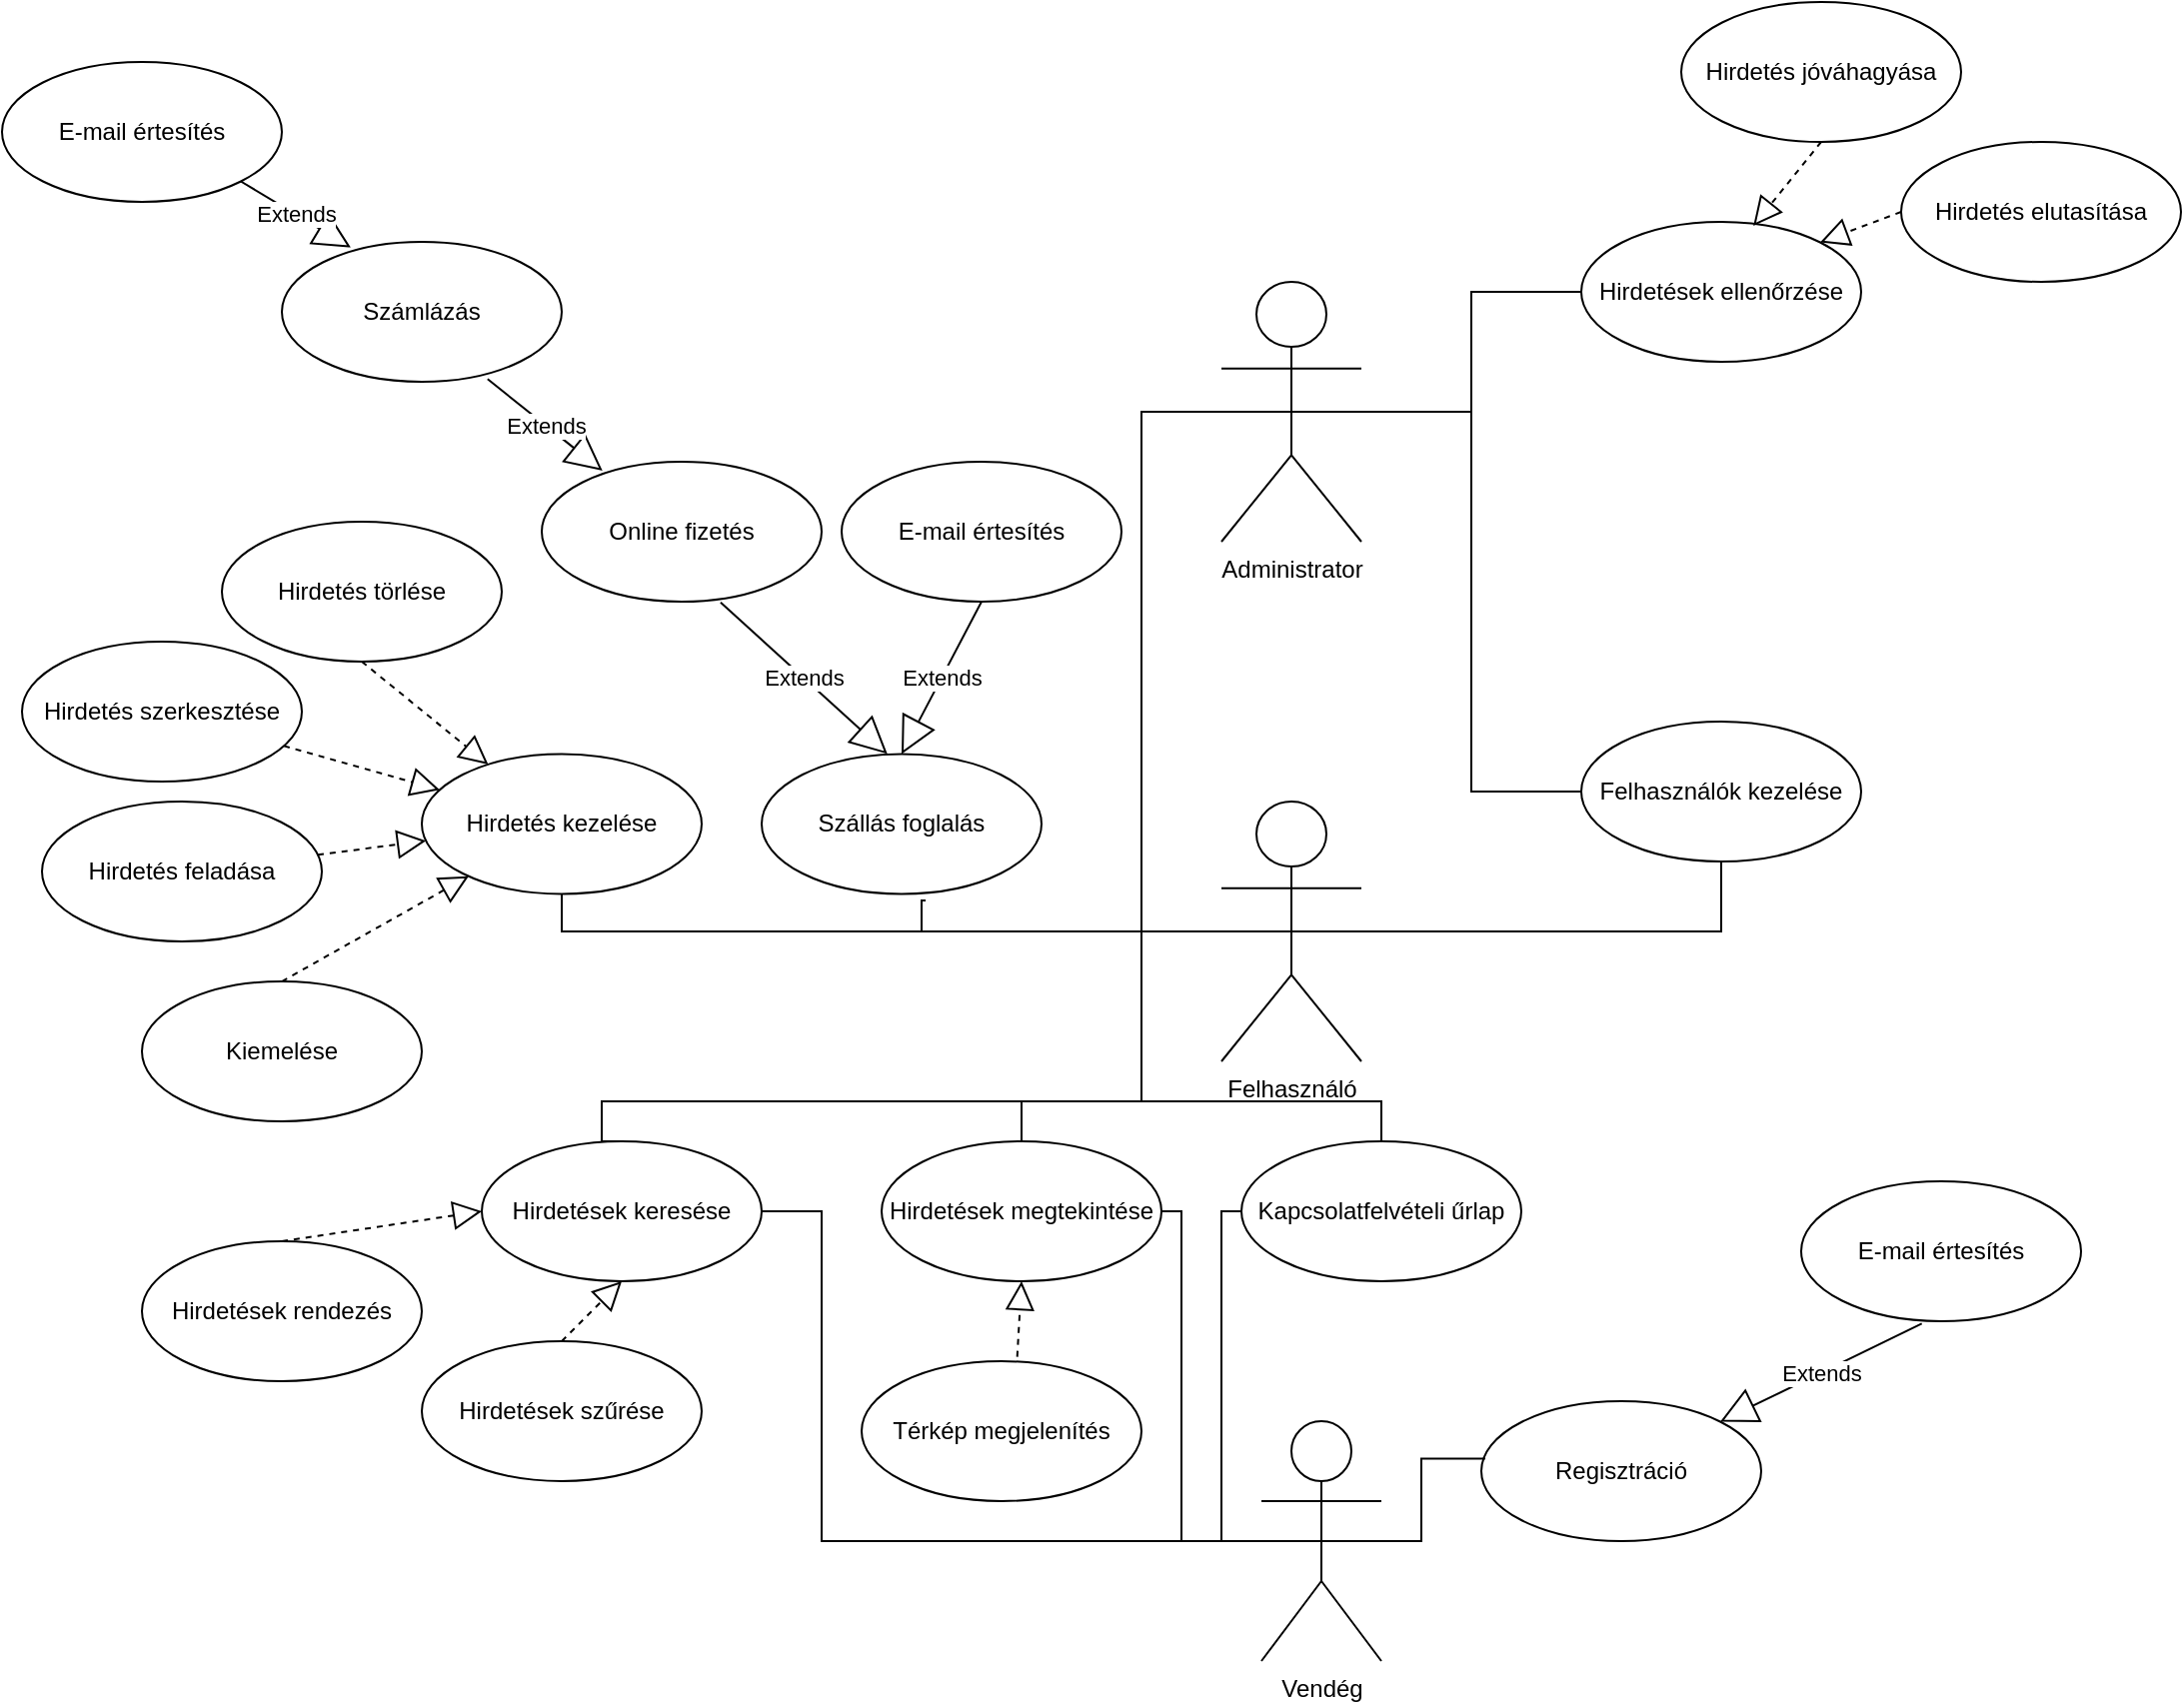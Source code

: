 <mxfile version="20.4.0" type="github">
  <diagram id="vCDDxRoxCiJaGm33c0gr" name="1 oldal">
    <mxGraphModel dx="1378" dy="953" grid="1" gridSize="10" guides="1" tooltips="1" connect="1" arrows="1" fold="1" page="1" pageScale="1" pageWidth="1920" pageHeight="1200" math="0" shadow="0">
      <root>
        <mxCell id="0" />
        <mxCell id="1" parent="0" />
        <mxCell id="1Sj-9uh8qt3EI9mCbqQE-1" value="Felhasználó&lt;br&gt;" style="shape=umlActor;verticalLabelPosition=bottom;verticalAlign=top;html=1;" vertex="1" parent="1">
          <mxGeometry x="890" y="480" width="70" height="130" as="geometry" />
        </mxCell>
        <mxCell id="1Sj-9uh8qt3EI9mCbqQE-3" value="Felhasználók kezelése" style="ellipse;whiteSpace=wrap;html=1;" vertex="1" parent="1">
          <mxGeometry x="1070" y="440" width="140" height="70" as="geometry" />
        </mxCell>
        <mxCell id="1Sj-9uh8qt3EI9mCbqQE-4" value="Administrator" style="shape=umlActor;verticalLabelPosition=bottom;verticalAlign=top;html=1;" vertex="1" parent="1">
          <mxGeometry x="890" y="220" width="70" height="130" as="geometry" />
        </mxCell>
        <mxCell id="1Sj-9uh8qt3EI9mCbqQE-7" value="Hirdetések ellenőrzése" style="ellipse;whiteSpace=wrap;html=1;" vertex="1" parent="1">
          <mxGeometry x="1070" y="190" width="140" height="70" as="geometry" />
        </mxCell>
        <mxCell id="1Sj-9uh8qt3EI9mCbqQE-8" value="Hirdetés kezelése" style="ellipse;whiteSpace=wrap;html=1;" vertex="1" parent="1">
          <mxGeometry x="490" y="456.25" width="140" height="70" as="geometry" />
        </mxCell>
        <mxCell id="1Sj-9uh8qt3EI9mCbqQE-9" value="Hirdetés törlése" style="ellipse;whiteSpace=wrap;html=1;" vertex="1" parent="1">
          <mxGeometry x="390" y="340" width="140" height="70" as="geometry" />
        </mxCell>
        <mxCell id="1Sj-9uh8qt3EI9mCbqQE-10" value="Hirdetés szerkesztése" style="ellipse;whiteSpace=wrap;html=1;" vertex="1" parent="1">
          <mxGeometry x="290" y="400" width="140" height="70" as="geometry" />
        </mxCell>
        <mxCell id="1Sj-9uh8qt3EI9mCbqQE-11" value="Hirdetés feladása" style="ellipse;whiteSpace=wrap;html=1;" vertex="1" parent="1">
          <mxGeometry x="300" y="480" width="140" height="70" as="geometry" />
        </mxCell>
        <mxCell id="1Sj-9uh8qt3EI9mCbqQE-12" value="Kiemelése" style="ellipse;whiteSpace=wrap;html=1;" vertex="1" parent="1">
          <mxGeometry x="350" y="570" width="140" height="70" as="geometry" />
        </mxCell>
        <mxCell id="1Sj-9uh8qt3EI9mCbqQE-14" value="" style="endArrow=block;dashed=1;endFill=0;endSize=12;html=1;rounded=0;exitX=0.5;exitY=1;exitDx=0;exitDy=0;" edge="1" parent="1" source="1Sj-9uh8qt3EI9mCbqQE-9" target="1Sj-9uh8qt3EI9mCbqQE-8">
          <mxGeometry width="160" relative="1" as="geometry">
            <mxPoint x="1250.081" y="390.001" as="sourcePoint" />
            <mxPoint x="1240" y="470.83" as="targetPoint" />
          </mxGeometry>
        </mxCell>
        <mxCell id="1Sj-9uh8qt3EI9mCbqQE-15" value="" style="endArrow=block;dashed=1;endFill=0;endSize=12;html=1;rounded=0;" edge="1" parent="1" source="1Sj-9uh8qt3EI9mCbqQE-10" target="1Sj-9uh8qt3EI9mCbqQE-8">
          <mxGeometry width="160" relative="1" as="geometry">
            <mxPoint x="1198.608" y="476.252" as="sourcePoint" />
            <mxPoint x="1140.001" y="526.038" as="targetPoint" />
          </mxGeometry>
        </mxCell>
        <mxCell id="1Sj-9uh8qt3EI9mCbqQE-16" value="" style="endArrow=block;dashed=1;endFill=0;endSize=12;html=1;rounded=0;" edge="1" parent="1" source="1Sj-9uh8qt3EI9mCbqQE-11" target="1Sj-9uh8qt3EI9mCbqQE-8">
          <mxGeometry width="160" relative="1" as="geometry">
            <mxPoint x="1184.218" y="451.332" as="sourcePoint" />
            <mxPoint x="1125.611" y="501.118" as="targetPoint" />
          </mxGeometry>
        </mxCell>
        <mxCell id="1Sj-9uh8qt3EI9mCbqQE-17" value="" style="endArrow=block;dashed=1;endFill=0;endSize=12;html=1;rounded=0;exitX=0.5;exitY=0;exitDx=0;exitDy=0;" edge="1" parent="1" source="1Sj-9uh8qt3EI9mCbqQE-12" target="1Sj-9uh8qt3EI9mCbqQE-8">
          <mxGeometry width="160" relative="1" as="geometry">
            <mxPoint x="1194.218" y="461.332" as="sourcePoint" />
            <mxPoint x="1135.611" y="511.118" as="targetPoint" />
          </mxGeometry>
        </mxCell>
        <mxCell id="1Sj-9uh8qt3EI9mCbqQE-23" value="" style="endArrow=none;html=1;edgeStyle=orthogonalEdgeStyle;rounded=0;exitX=0.5;exitY=0.5;exitDx=0;exitDy=0;exitPerimeter=0;entryX=0.5;entryY=1;entryDx=0;entryDy=0;" edge="1" parent="1" source="1Sj-9uh8qt3EI9mCbqQE-1" target="1Sj-9uh8qt3EI9mCbqQE-8">
          <mxGeometry relative="1" as="geometry">
            <mxPoint x="1030" y="486.25" as="sourcePoint" />
            <mxPoint x="560" y="545" as="targetPoint" />
          </mxGeometry>
        </mxCell>
        <mxCell id="1Sj-9uh8qt3EI9mCbqQE-26" value="" style="endArrow=none;html=1;edgeStyle=orthogonalEdgeStyle;rounded=0;exitX=0.5;exitY=0.5;exitDx=0;exitDy=0;exitPerimeter=0;" edge="1" parent="1" source="1Sj-9uh8qt3EI9mCbqQE-4" target="1Sj-9uh8qt3EI9mCbqQE-7">
          <mxGeometry relative="1" as="geometry">
            <mxPoint x="170" y="190" as="sourcePoint" />
            <mxPoint x="320" y="140" as="targetPoint" />
          </mxGeometry>
        </mxCell>
        <mxCell id="1Sj-9uh8qt3EI9mCbqQE-28" value="Vendég&lt;br&gt;" style="shape=umlActor;verticalLabelPosition=bottom;verticalAlign=top;html=1;" vertex="1" parent="1">
          <mxGeometry x="910" y="790" width="60" height="120" as="geometry" />
        </mxCell>
        <mxCell id="1Sj-9uh8qt3EI9mCbqQE-29" value="Regisztráció" style="ellipse;whiteSpace=wrap;html=1;" vertex="1" parent="1">
          <mxGeometry x="1020" y="780" width="140" height="70" as="geometry" />
        </mxCell>
        <mxCell id="1Sj-9uh8qt3EI9mCbqQE-30" value="Hirdetések keresése" style="ellipse;whiteSpace=wrap;html=1;" vertex="1" parent="1">
          <mxGeometry x="520" y="650" width="140" height="70" as="geometry" />
        </mxCell>
        <mxCell id="1Sj-9uh8qt3EI9mCbqQE-31" value="Hirdetések megtekintése" style="ellipse;whiteSpace=wrap;html=1;" vertex="1" parent="1">
          <mxGeometry x="720" y="650" width="140" height="70" as="geometry" />
        </mxCell>
        <mxCell id="1Sj-9uh8qt3EI9mCbqQE-32" value="Hirdetések rendezés" style="ellipse;whiteSpace=wrap;html=1;" vertex="1" parent="1">
          <mxGeometry x="350" y="700" width="140" height="70" as="geometry" />
        </mxCell>
        <mxCell id="1Sj-9uh8qt3EI9mCbqQE-33" value="" style="endArrow=block;dashed=1;endFill=0;endSize=12;html=1;rounded=0;exitX=0.5;exitY=0;exitDx=0;exitDy=0;entryX=0;entryY=0.5;entryDx=0;entryDy=0;" edge="1" parent="1" source="1Sj-9uh8qt3EI9mCbqQE-32" target="1Sj-9uh8qt3EI9mCbqQE-30">
          <mxGeometry width="160" relative="1" as="geometry">
            <mxPoint x="1006.193" y="930.001" as="sourcePoint" />
            <mxPoint x="580" y="710" as="targetPoint" />
          </mxGeometry>
        </mxCell>
        <mxCell id="1Sj-9uh8qt3EI9mCbqQE-34" value="Hirdetések szűrése" style="ellipse;whiteSpace=wrap;html=1;" vertex="1" parent="1">
          <mxGeometry x="490" y="750" width="140" height="70" as="geometry" />
        </mxCell>
        <mxCell id="1Sj-9uh8qt3EI9mCbqQE-35" value="" style="endArrow=block;dashed=1;endFill=0;endSize=12;html=1;rounded=0;exitX=0.5;exitY=0;exitDx=0;exitDy=0;entryX=0.5;entryY=1;entryDx=0;entryDy=0;" edge="1" parent="1" source="1Sj-9uh8qt3EI9mCbqQE-34" target="1Sj-9uh8qt3EI9mCbqQE-30">
          <mxGeometry width="160" relative="1" as="geometry">
            <mxPoint x="990" y="930" as="sourcePoint" />
            <mxPoint x="600" y="750" as="targetPoint" />
          </mxGeometry>
        </mxCell>
        <mxCell id="1Sj-9uh8qt3EI9mCbqQE-36" value="Szállás foglalás" style="ellipse;whiteSpace=wrap;html=1;" vertex="1" parent="1">
          <mxGeometry x="660" y="456.25" width="140" height="70" as="geometry" />
        </mxCell>
        <mxCell id="1Sj-9uh8qt3EI9mCbqQE-37" value="" style="endArrow=none;html=1;edgeStyle=orthogonalEdgeStyle;rounded=0;entryX=0.5;entryY=0.5;entryDx=0;entryDy=0;entryPerimeter=0;exitX=0.586;exitY=1.046;exitDx=0;exitDy=0;exitPerimeter=0;" edge="1" parent="1" source="1Sj-9uh8qt3EI9mCbqQE-36" target="1Sj-9uh8qt3EI9mCbqQE-1">
          <mxGeometry relative="1" as="geometry">
            <mxPoint x="740" y="530" as="sourcePoint" />
            <mxPoint x="835.0" y="534.413" as="targetPoint" />
            <Array as="points">
              <mxPoint x="740" y="530" />
              <mxPoint x="740" y="545" />
            </Array>
          </mxGeometry>
        </mxCell>
        <mxCell id="1Sj-9uh8qt3EI9mCbqQE-38" value="" style="endArrow=none;html=1;edgeStyle=orthogonalEdgeStyle;rounded=0;entryX=0.5;entryY=0.5;entryDx=0;entryDy=0;entryPerimeter=0;exitX=0.5;exitY=0;exitDx=0;exitDy=0;" edge="1" parent="1" source="1Sj-9uh8qt3EI9mCbqQE-30" target="1Sj-9uh8qt3EI9mCbqQE-1">
          <mxGeometry relative="1" as="geometry">
            <mxPoint x="710.0" y="560.003" as="sourcePoint" />
            <mxPoint x="825" y="613.67" as="targetPoint" />
            <Array as="points">
              <mxPoint x="580" y="630" />
              <mxPoint x="850" y="630" />
              <mxPoint x="850" y="545" />
            </Array>
          </mxGeometry>
        </mxCell>
        <mxCell id="1Sj-9uh8qt3EI9mCbqQE-39" value="" style="endArrow=none;html=1;edgeStyle=orthogonalEdgeStyle;rounded=0;entryX=0.5;entryY=0.5;entryDx=0;entryDy=0;entryPerimeter=0;exitX=1;exitY=0.5;exitDx=0;exitDy=0;" edge="1" parent="1" source="1Sj-9uh8qt3EI9mCbqQE-31" target="1Sj-9uh8qt3EI9mCbqQE-28">
          <mxGeometry relative="1" as="geometry">
            <mxPoint x="870" y="690" as="sourcePoint" />
            <mxPoint x="935" y="555" as="targetPoint" />
            <Array as="points">
              <mxPoint x="870" y="850" />
            </Array>
          </mxGeometry>
        </mxCell>
        <mxCell id="1Sj-9uh8qt3EI9mCbqQE-42" value="" style="endArrow=none;html=1;edgeStyle=orthogonalEdgeStyle;rounded=0;exitX=0.5;exitY=0.5;exitDx=0;exitDy=0;exitPerimeter=0;entryX=0.014;entryY=0.41;entryDx=0;entryDy=0;entryPerimeter=0;" edge="1" parent="1" source="1Sj-9uh8qt3EI9mCbqQE-28" target="1Sj-9uh8qt3EI9mCbqQE-29">
          <mxGeometry relative="1" as="geometry">
            <mxPoint x="950" y="765" as="sourcePoint" />
            <mxPoint x="1065.0" y="711.333" as="targetPoint" />
            <Array as="points">
              <mxPoint x="990" y="850" />
              <mxPoint x="990" y="809" />
            </Array>
          </mxGeometry>
        </mxCell>
        <mxCell id="1Sj-9uh8qt3EI9mCbqQE-43" value="" style="endArrow=none;html=1;edgeStyle=orthogonalEdgeStyle;rounded=0;exitX=0.5;exitY=0;exitDx=0;exitDy=0;" edge="1" parent="1" source="1Sj-9uh8qt3EI9mCbqQE-31">
          <mxGeometry relative="1" as="geometry">
            <mxPoint x="945" y="663.67" as="sourcePoint" />
            <mxPoint x="790" y="630" as="targetPoint" />
          </mxGeometry>
        </mxCell>
        <mxCell id="1Sj-9uh8qt3EI9mCbqQE-44" value="E-mail értesítés" style="ellipse;whiteSpace=wrap;html=1;" vertex="1" parent="1">
          <mxGeometry x="700" y="310" width="140" height="70" as="geometry" />
        </mxCell>
        <mxCell id="1Sj-9uh8qt3EI9mCbqQE-45" value="Extends" style="endArrow=block;endSize=16;endFill=0;html=1;rounded=0;entryX=0.5;entryY=0;entryDx=0;entryDy=0;exitX=0.5;exitY=1;exitDx=0;exitDy=0;" edge="1" parent="1" source="1Sj-9uh8qt3EI9mCbqQE-44" target="1Sj-9uh8qt3EI9mCbqQE-36">
          <mxGeometry width="160" relative="1" as="geometry">
            <mxPoint x="800" y="390" as="sourcePoint" />
            <mxPoint x="960" y="390" as="targetPoint" />
          </mxGeometry>
        </mxCell>
        <mxCell id="1Sj-9uh8qt3EI9mCbqQE-46" value="" style="endArrow=none;html=1;edgeStyle=orthogonalEdgeStyle;rounded=0;entryX=0.5;entryY=0.5;entryDx=0;entryDy=0;entryPerimeter=0;" edge="1" parent="1" target="1Sj-9uh8qt3EI9mCbqQE-4">
          <mxGeometry relative="1" as="geometry">
            <mxPoint x="850" y="550" as="sourcePoint" />
            <mxPoint x="855" y="285" as="targetPoint" />
            <Array as="points">
              <mxPoint x="850" y="400" />
              <mxPoint x="850" y="285" />
            </Array>
          </mxGeometry>
        </mxCell>
        <mxCell id="1Sj-9uh8qt3EI9mCbqQE-47" value="" style="endArrow=none;html=1;edgeStyle=orthogonalEdgeStyle;rounded=0;exitX=1;exitY=0.5;exitDx=0;exitDy=0;entryX=0.5;entryY=0.5;entryDx=0;entryDy=0;entryPerimeter=0;" edge="1" parent="1" source="1Sj-9uh8qt3EI9mCbqQE-30" target="1Sj-9uh8qt3EI9mCbqQE-28">
          <mxGeometry relative="1" as="geometry">
            <mxPoint x="690.0" y="730" as="sourcePoint" />
            <mxPoint x="920" y="850" as="targetPoint" />
            <Array as="points">
              <mxPoint x="690" y="685" />
              <mxPoint x="690" y="850" />
            </Array>
          </mxGeometry>
        </mxCell>
        <mxCell id="1Sj-9uh8qt3EI9mCbqQE-48" value="Online fizetés" style="ellipse;whiteSpace=wrap;html=1;" vertex="1" parent="1">
          <mxGeometry x="550" y="310" width="140" height="70" as="geometry" />
        </mxCell>
        <mxCell id="1Sj-9uh8qt3EI9mCbqQE-49" value="Extends" style="endArrow=block;endSize=16;endFill=0;html=1;rounded=0;entryX=0.449;entryY=-0.001;entryDx=0;entryDy=0;exitX=0.639;exitY=1.005;exitDx=0;exitDy=0;exitPerimeter=0;entryPerimeter=0;" edge="1" parent="1" source="1Sj-9uh8qt3EI9mCbqQE-48" target="1Sj-9uh8qt3EI9mCbqQE-36">
          <mxGeometry width="160" relative="1" as="geometry">
            <mxPoint x="780" y="390" as="sourcePoint" />
            <mxPoint x="740" y="466.25" as="targetPoint" />
          </mxGeometry>
        </mxCell>
        <mxCell id="1Sj-9uh8qt3EI9mCbqQE-51" value="" style="endArrow=none;html=1;edgeStyle=orthogonalEdgeStyle;rounded=0;exitX=0.5;exitY=0.5;exitDx=0;exitDy=0;exitPerimeter=0;entryX=0;entryY=0.5;entryDx=0;entryDy=0;" edge="1" parent="1" source="1Sj-9uh8qt3EI9mCbqQE-4" target="1Sj-9uh8qt3EI9mCbqQE-3">
          <mxGeometry relative="1" as="geometry">
            <mxPoint x="935" y="295" as="sourcePoint" />
            <mxPoint x="1089.44" y="413.27" as="targetPoint" />
          </mxGeometry>
        </mxCell>
        <mxCell id="1Sj-9uh8qt3EI9mCbqQE-52" value="" style="endArrow=none;html=1;edgeStyle=orthogonalEdgeStyle;rounded=0;exitX=0.5;exitY=0.5;exitDx=0;exitDy=0;exitPerimeter=0;entryX=0.5;entryY=1;entryDx=0;entryDy=0;" edge="1" parent="1" source="1Sj-9uh8qt3EI9mCbqQE-1" target="1Sj-9uh8qt3EI9mCbqQE-3">
          <mxGeometry relative="1" as="geometry">
            <mxPoint x="940" y="550" as="sourcePoint" />
            <mxPoint x="1140" y="545" as="targetPoint" />
          </mxGeometry>
        </mxCell>
        <mxCell id="1Sj-9uh8qt3EI9mCbqQE-53" value="E-mail értesítés" style="ellipse;whiteSpace=wrap;html=1;" vertex="1" parent="1">
          <mxGeometry x="1180" y="670" width="140" height="70" as="geometry" />
        </mxCell>
        <mxCell id="1Sj-9uh8qt3EI9mCbqQE-54" value="Extends" style="endArrow=block;endSize=16;endFill=0;html=1;rounded=0;entryX=1;entryY=0;entryDx=0;entryDy=0;exitX=0.431;exitY=1.017;exitDx=0;exitDy=0;exitPerimeter=0;" edge="1" parent="1" source="1Sj-9uh8qt3EI9mCbqQE-53" target="1Sj-9uh8qt3EI9mCbqQE-29">
          <mxGeometry width="160" relative="1" as="geometry">
            <mxPoint x="1200" y="730" as="sourcePoint" />
            <mxPoint x="1160" y="796.25" as="targetPoint" />
          </mxGeometry>
        </mxCell>
        <mxCell id="1Sj-9uh8qt3EI9mCbqQE-55" value="Hirdetés jóváhagyása" style="ellipse;whiteSpace=wrap;html=1;" vertex="1" parent="1">
          <mxGeometry x="1120" y="80" width="140" height="70" as="geometry" />
        </mxCell>
        <mxCell id="1Sj-9uh8qt3EI9mCbqQE-57" value="Hirdetés elutasítása" style="ellipse;whiteSpace=wrap;html=1;" vertex="1" parent="1">
          <mxGeometry x="1230" y="150" width="140" height="70" as="geometry" />
        </mxCell>
        <mxCell id="1Sj-9uh8qt3EI9mCbqQE-58" value="" style="endArrow=block;dashed=1;endFill=0;endSize=12;html=1;rounded=0;exitX=0.5;exitY=1;exitDx=0;exitDy=0;entryX=0.615;entryY=0.029;entryDx=0;entryDy=0;entryPerimeter=0;" edge="1" parent="1" source="1Sj-9uh8qt3EI9mCbqQE-55" target="1Sj-9uh8qt3EI9mCbqQE-7">
          <mxGeometry width="160" relative="1" as="geometry">
            <mxPoint x="990" y="120" as="sourcePoint" />
            <mxPoint x="1100" y="110" as="targetPoint" />
          </mxGeometry>
        </mxCell>
        <mxCell id="1Sj-9uh8qt3EI9mCbqQE-59" value="" style="endArrow=block;dashed=1;endFill=0;endSize=12;html=1;rounded=0;exitX=0;exitY=0.5;exitDx=0;exitDy=0;entryX=1;entryY=0;entryDx=0;entryDy=0;" edge="1" parent="1" source="1Sj-9uh8qt3EI9mCbqQE-57" target="1Sj-9uh8qt3EI9mCbqQE-7">
          <mxGeometry width="160" relative="1" as="geometry">
            <mxPoint x="1253.9" y="207.97" as="sourcePoint" />
            <mxPoint x="1250.0" y="260" as="targetPoint" />
          </mxGeometry>
        </mxCell>
        <mxCell id="1Sj-9uh8qt3EI9mCbqQE-60" value="Számlázás" style="ellipse;whiteSpace=wrap;html=1;" vertex="1" parent="1">
          <mxGeometry x="420" y="200" width="140" height="70" as="geometry" />
        </mxCell>
        <mxCell id="1Sj-9uh8qt3EI9mCbqQE-61" value="Extends" style="endArrow=block;endSize=16;endFill=0;html=1;rounded=0;entryX=0.217;entryY=0.064;entryDx=0;entryDy=0;exitX=0.735;exitY=0.981;exitDx=0;exitDy=0;exitPerimeter=0;entryPerimeter=0;" edge="1" parent="1" source="1Sj-9uh8qt3EI9mCbqQE-60" target="1Sj-9uh8qt3EI9mCbqQE-48">
          <mxGeometry width="160" relative="1" as="geometry">
            <mxPoint x="490.0" y="247.08" as="sourcePoint" />
            <mxPoint x="573.4" y="322.91" as="targetPoint" />
          </mxGeometry>
        </mxCell>
        <mxCell id="1Sj-9uh8qt3EI9mCbqQE-62" value="E-mail értesítés" style="ellipse;whiteSpace=wrap;html=1;" vertex="1" parent="1">
          <mxGeometry x="280" y="110" width="140" height="70" as="geometry" />
        </mxCell>
        <mxCell id="1Sj-9uh8qt3EI9mCbqQE-63" value="Extends" style="endArrow=block;endSize=16;endFill=0;html=1;rounded=0;entryX=0.246;entryY=0.04;entryDx=0;entryDy=0;exitX=1;exitY=1;exitDx=0;exitDy=0;entryPerimeter=0;" edge="1" parent="1" source="1Sj-9uh8qt3EI9mCbqQE-62" target="1Sj-9uh8qt3EI9mCbqQE-60">
          <mxGeometry width="160" relative="1" as="geometry">
            <mxPoint x="450" y="130" as="sourcePoint" />
            <mxPoint x="410" y="206.25" as="targetPoint" />
          </mxGeometry>
        </mxCell>
        <mxCell id="1Sj-9uh8qt3EI9mCbqQE-64" value="Térkép megjelenítés" style="ellipse;whiteSpace=wrap;html=1;" vertex="1" parent="1">
          <mxGeometry x="710" y="760" width="140" height="70" as="geometry" />
        </mxCell>
        <mxCell id="1Sj-9uh8qt3EI9mCbqQE-65" value="" style="endArrow=block;dashed=1;endFill=0;endSize=12;html=1;rounded=0;exitX=0.556;exitY=-0.031;exitDx=0;exitDy=0;entryX=0.5;entryY=1;entryDx=0;entryDy=0;exitPerimeter=0;" edge="1" parent="1" source="1Sj-9uh8qt3EI9mCbqQE-64" target="1Sj-9uh8qt3EI9mCbqQE-31">
          <mxGeometry width="160" relative="1" as="geometry">
            <mxPoint x="750" y="760" as="sourcePoint" />
            <mxPoint x="780" y="730" as="targetPoint" />
          </mxGeometry>
        </mxCell>
        <mxCell id="1Sj-9uh8qt3EI9mCbqQE-66" value="Kapcsolatfelvételi űrlap" style="ellipse;whiteSpace=wrap;html=1;" vertex="1" parent="1">
          <mxGeometry x="900" y="650" width="140" height="70" as="geometry" />
        </mxCell>
        <mxCell id="1Sj-9uh8qt3EI9mCbqQE-67" value="" style="endArrow=none;html=1;edgeStyle=orthogonalEdgeStyle;rounded=0;exitX=0;exitY=0.5;exitDx=0;exitDy=0;" edge="1" parent="1" source="1Sj-9uh8qt3EI9mCbqQE-66">
          <mxGeometry relative="1" as="geometry">
            <mxPoint x="880.0" y="702.5" as="sourcePoint" />
            <mxPoint x="920" y="850" as="targetPoint" />
            <Array as="points">
              <mxPoint x="890" y="685" />
              <mxPoint x="890" y="850" />
            </Array>
          </mxGeometry>
        </mxCell>
        <mxCell id="1Sj-9uh8qt3EI9mCbqQE-68" value="" style="endArrow=none;html=1;edgeStyle=orthogonalEdgeStyle;rounded=0;exitX=0.5;exitY=0.5;exitDx=0;exitDy=0;entryX=0.5;entryY=0;entryDx=0;entryDy=0;exitPerimeter=0;" edge="1" parent="1" source="1Sj-9uh8qt3EI9mCbqQE-1" target="1Sj-9uh8qt3EI9mCbqQE-66">
          <mxGeometry relative="1" as="geometry">
            <mxPoint x="880.0" y="570" as="sourcePoint" />
            <mxPoint x="900" y="735" as="targetPoint" />
            <Array as="points">
              <mxPoint x="850" y="545" />
              <mxPoint x="850" y="630" />
              <mxPoint x="970" y="630" />
            </Array>
          </mxGeometry>
        </mxCell>
      </root>
    </mxGraphModel>
  </diagram>
</mxfile>
